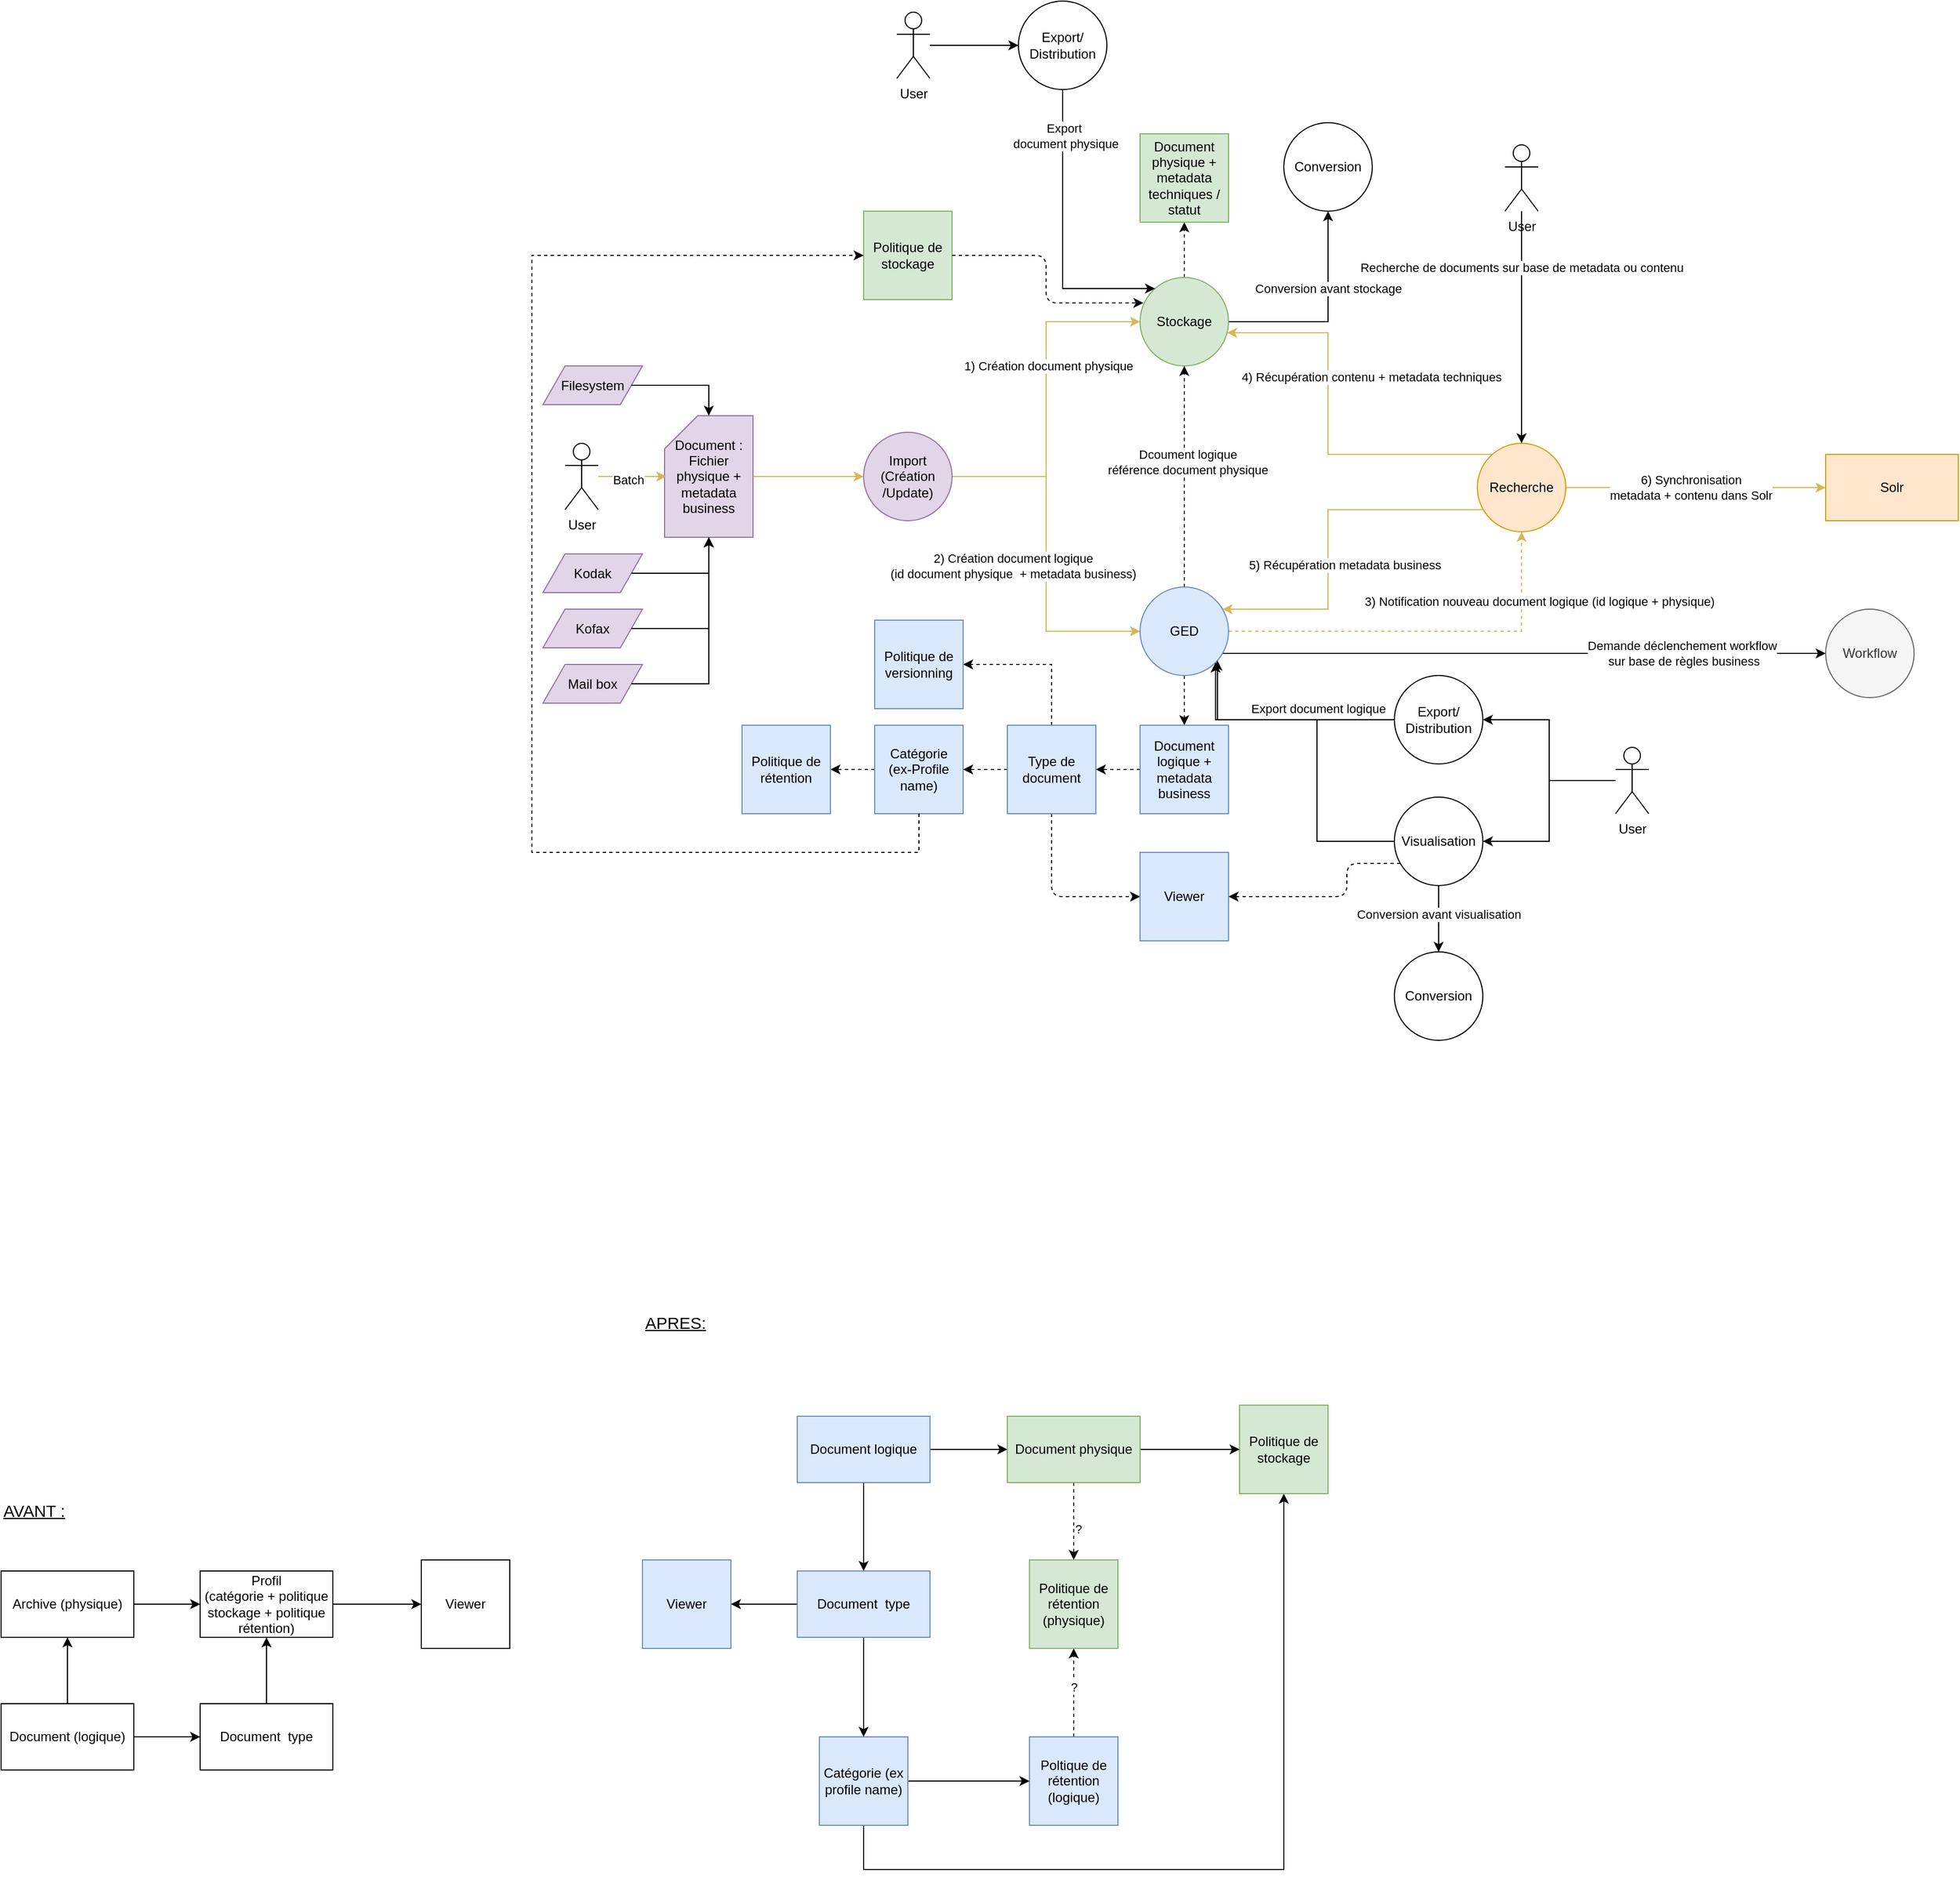 <mxfile version="24.4.0" type="github">
  <diagram name="Page-1" id="NzIRHr1t4w2bOF7lI3u0">
    <mxGraphModel dx="2420" dy="2007" grid="1" gridSize="10" guides="1" tooltips="1" connect="1" arrows="1" fold="1" page="1" pageScale="1" pageWidth="827" pageHeight="1169" math="0" shadow="0">
      <root>
        <mxCell id="0" />
        <mxCell id="1" parent="0" />
        <mxCell id="RFhdEVHIESapXe_oatIZ-6" style="edgeStyle=orthogonalEdgeStyle;rounded=0;orthogonalLoop=1;jettySize=auto;html=1;entryX=0;entryY=0.5;entryDx=0;entryDy=0;fillColor=#fff2cc;strokeColor=#d6b656;" edge="1" parent="1" source="RFhdEVHIESapXe_oatIZ-1" target="RFhdEVHIESapXe_oatIZ-2">
          <mxGeometry relative="1" as="geometry" />
        </mxCell>
        <mxCell id="RFhdEVHIESapXe_oatIZ-14" value="1) Création document physique" style="edgeLabel;html=1;align=center;verticalAlign=middle;resizable=0;points=[];" vertex="1" connectable="0" parent="RFhdEVHIESapXe_oatIZ-6">
          <mxGeometry x="0.12" y="-2" relative="1" as="geometry">
            <mxPoint y="-12" as="offset" />
          </mxGeometry>
        </mxCell>
        <mxCell id="RFhdEVHIESapXe_oatIZ-15" style="edgeStyle=orthogonalEdgeStyle;rounded=0;orthogonalLoop=1;jettySize=auto;html=1;entryX=0;entryY=0.5;entryDx=0;entryDy=0;fillColor=#fff2cc;strokeColor=#d6b656;" edge="1" parent="1" source="RFhdEVHIESapXe_oatIZ-1" target="RFhdEVHIESapXe_oatIZ-3">
          <mxGeometry relative="1" as="geometry" />
        </mxCell>
        <mxCell id="RFhdEVHIESapXe_oatIZ-19" value="2) Création document logique &lt;br&gt;(id document physique&amp;nbsp; + metadata business)" style="edgeLabel;html=1;align=center;verticalAlign=middle;resizable=0;points=[];" vertex="1" connectable="0" parent="RFhdEVHIESapXe_oatIZ-15">
          <mxGeometry x="0.023" y="-2" relative="1" as="geometry">
            <mxPoint x="-28" y="7" as="offset" />
          </mxGeometry>
        </mxCell>
        <mxCell id="RFhdEVHIESapXe_oatIZ-1" value="Import&lt;br&gt;(Création&lt;br&gt;/Update)" style="ellipse;whiteSpace=wrap;html=1;aspect=fixed;fillColor=#e1d5e7;strokeColor=#9673a6;" vertex="1" parent="1">
          <mxGeometry x="60" y="240" width="80" height="80" as="geometry" />
        </mxCell>
        <mxCell id="RFhdEVHIESapXe_oatIZ-11" style="edgeStyle=orthogonalEdgeStyle;rounded=0;orthogonalLoop=1;jettySize=auto;html=1;dashed=1;" edge="1" parent="1" source="RFhdEVHIESapXe_oatIZ-2" target="RFhdEVHIESapXe_oatIZ-10">
          <mxGeometry relative="1" as="geometry" />
        </mxCell>
        <mxCell id="RFhdEVHIESapXe_oatIZ-50" style="edgeStyle=orthogonalEdgeStyle;rounded=0;orthogonalLoop=1;jettySize=auto;html=1;" edge="1" parent="1" source="RFhdEVHIESapXe_oatIZ-2" target="RFhdEVHIESapXe_oatIZ-49">
          <mxGeometry relative="1" as="geometry" />
        </mxCell>
        <mxCell id="RFhdEVHIESapXe_oatIZ-51" value="Conversion avant stockage" style="edgeLabel;html=1;align=center;verticalAlign=middle;resizable=0;points=[];" vertex="1" connectable="0" parent="RFhdEVHIESapXe_oatIZ-50">
          <mxGeometry x="0.35" relative="1" as="geometry">
            <mxPoint y="8" as="offset" />
          </mxGeometry>
        </mxCell>
        <mxCell id="RFhdEVHIESapXe_oatIZ-2" value="Stockage" style="ellipse;whiteSpace=wrap;html=1;aspect=fixed;fillColor=#d5e8d4;strokeColor=#82b366;" vertex="1" parent="1">
          <mxGeometry x="310" y="100" width="80" height="80" as="geometry" />
        </mxCell>
        <mxCell id="RFhdEVHIESapXe_oatIZ-16" style="edgeStyle=orthogonalEdgeStyle;rounded=0;orthogonalLoop=1;jettySize=auto;html=1;dashed=1;" edge="1" parent="1" source="RFhdEVHIESapXe_oatIZ-3" target="RFhdEVHIESapXe_oatIZ-12">
          <mxGeometry relative="1" as="geometry" />
        </mxCell>
        <mxCell id="RFhdEVHIESapXe_oatIZ-17" style="edgeStyle=orthogonalEdgeStyle;rounded=0;orthogonalLoop=1;jettySize=auto;html=1;dashed=1;fillColor=#fff2cc;strokeColor=#d6b656;" edge="1" parent="1" source="RFhdEVHIESapXe_oatIZ-3" target="RFhdEVHIESapXe_oatIZ-4">
          <mxGeometry relative="1" as="geometry" />
        </mxCell>
        <mxCell id="RFhdEVHIESapXe_oatIZ-18" value="3) Notification nouveau document logique (id logique + physique)" style="edgeLabel;html=1;align=center;verticalAlign=middle;resizable=0;points=[];" vertex="1" connectable="0" parent="RFhdEVHIESapXe_oatIZ-17">
          <mxGeometry x="0.271" y="-1" relative="1" as="geometry">
            <mxPoint x="55" y="-28" as="offset" />
          </mxGeometry>
        </mxCell>
        <mxCell id="RFhdEVHIESapXe_oatIZ-52" style="edgeStyle=orthogonalEdgeStyle;rounded=0;orthogonalLoop=1;jettySize=auto;html=1;" edge="1" parent="1" source="RFhdEVHIESapXe_oatIZ-3" target="RFhdEVHIESapXe_oatIZ-5">
          <mxGeometry relative="1" as="geometry">
            <Array as="points">
              <mxPoint x="655" y="440" />
            </Array>
          </mxGeometry>
        </mxCell>
        <mxCell id="RFhdEVHIESapXe_oatIZ-53" value="&lt;div&gt;Demande déclenchement workflow&lt;/div&gt;&lt;div&gt;&amp;nbsp;sur base de règles business&lt;/div&gt;" style="edgeLabel;html=1;align=center;verticalAlign=middle;resizable=0;points=[];" vertex="1" connectable="0" parent="RFhdEVHIESapXe_oatIZ-52">
          <mxGeometry x="0.355" y="-3" relative="1" as="geometry">
            <mxPoint x="46" y="-3" as="offset" />
          </mxGeometry>
        </mxCell>
        <mxCell id="RFhdEVHIESapXe_oatIZ-55" style="edgeStyle=orthogonalEdgeStyle;rounded=0;orthogonalLoop=1;jettySize=auto;html=1;entryX=0.5;entryY=1;entryDx=0;entryDy=0;dashed=1;" edge="1" parent="1" source="RFhdEVHIESapXe_oatIZ-3" target="RFhdEVHIESapXe_oatIZ-2">
          <mxGeometry relative="1" as="geometry" />
        </mxCell>
        <mxCell id="RFhdEVHIESapXe_oatIZ-56" value="Dcoument logique &lt;br&gt;référence document physique" style="edgeLabel;html=1;align=center;verticalAlign=middle;resizable=0;points=[];" vertex="1" connectable="0" parent="RFhdEVHIESapXe_oatIZ-55">
          <mxGeometry x="0.13" y="-3" relative="1" as="geometry">
            <mxPoint as="offset" />
          </mxGeometry>
        </mxCell>
        <mxCell id="RFhdEVHIESapXe_oatIZ-3" value="GED" style="ellipse;whiteSpace=wrap;html=1;aspect=fixed;fillColor=#dae8fc;strokeColor=#6c8ebf;" vertex="1" parent="1">
          <mxGeometry x="310" y="380" width="80" height="80" as="geometry" />
        </mxCell>
        <mxCell id="RFhdEVHIESapXe_oatIZ-26" style="edgeStyle=orthogonalEdgeStyle;rounded=0;orthogonalLoop=1;jettySize=auto;html=1;fillColor=#fff2cc;strokeColor=#d6b656;" edge="1" parent="1" source="RFhdEVHIESapXe_oatIZ-4" target="RFhdEVHIESapXe_oatIZ-24">
          <mxGeometry relative="1" as="geometry" />
        </mxCell>
        <mxCell id="RFhdEVHIESapXe_oatIZ-27" value="6) Synchronisation &lt;br&gt;metadata + contenu dans Solr " style="edgeLabel;html=1;align=center;verticalAlign=middle;resizable=0;points=[];" vertex="1" connectable="0" parent="RFhdEVHIESapXe_oatIZ-26">
          <mxGeometry x="0.27" relative="1" as="geometry">
            <mxPoint x="-36" as="offset" />
          </mxGeometry>
        </mxCell>
        <mxCell id="RFhdEVHIESapXe_oatIZ-28" style="edgeStyle=orthogonalEdgeStyle;rounded=0;orthogonalLoop=1;jettySize=auto;html=1;fillColor=#fff2cc;strokeColor=#d6b656;" edge="1" parent="1" source="RFhdEVHIESapXe_oatIZ-4" target="RFhdEVHIESapXe_oatIZ-2">
          <mxGeometry relative="1" as="geometry">
            <Array as="points">
              <mxPoint x="480" y="260" />
              <mxPoint x="480" y="150" />
            </Array>
          </mxGeometry>
        </mxCell>
        <mxCell id="RFhdEVHIESapXe_oatIZ-29" value="4) Récupération contenu + metadata techniques" style="edgeLabel;html=1;align=center;verticalAlign=middle;resizable=0;points=[];" vertex="1" connectable="0" parent="RFhdEVHIESapXe_oatIZ-28">
          <mxGeometry x="-0.157" y="-3" relative="1" as="geometry">
            <mxPoint x="38" y="-67" as="offset" />
          </mxGeometry>
        </mxCell>
        <mxCell id="RFhdEVHIESapXe_oatIZ-30" style="edgeStyle=orthogonalEdgeStyle;rounded=0;orthogonalLoop=1;jettySize=auto;html=1;fillColor=#fff2cc;strokeColor=#d6b656;" edge="1" parent="1" source="RFhdEVHIESapXe_oatIZ-4" target="RFhdEVHIESapXe_oatIZ-3">
          <mxGeometry relative="1" as="geometry">
            <Array as="points">
              <mxPoint x="480" y="310" />
              <mxPoint x="480" y="400" />
            </Array>
          </mxGeometry>
        </mxCell>
        <mxCell id="RFhdEVHIESapXe_oatIZ-31" value="5) Récupération metadata business" style="edgeLabel;html=1;align=center;verticalAlign=middle;resizable=0;points=[];" vertex="1" connectable="0" parent="RFhdEVHIESapXe_oatIZ-30">
          <mxGeometry x="-0.23" y="-1" relative="1" as="geometry">
            <mxPoint y="51" as="offset" />
          </mxGeometry>
        </mxCell>
        <mxCell id="RFhdEVHIESapXe_oatIZ-4" value="&lt;div&gt;Recherche&lt;/div&gt;" style="ellipse;whiteSpace=wrap;html=1;aspect=fixed;fillColor=#ffe6cc;strokeColor=#d79b00;" vertex="1" parent="1">
          <mxGeometry x="615" y="250" width="80" height="80" as="geometry" />
        </mxCell>
        <mxCell id="RFhdEVHIESapXe_oatIZ-5" value="Workflow" style="ellipse;whiteSpace=wrap;html=1;aspect=fixed;fillColor=#f5f5f5;strokeColor=#666666;fontColor=#333333;" vertex="1" parent="1">
          <mxGeometry x="930" y="400" width="80" height="80" as="geometry" />
        </mxCell>
        <mxCell id="RFhdEVHIESapXe_oatIZ-9" style="edgeStyle=orthogonalEdgeStyle;rounded=0;orthogonalLoop=1;jettySize=auto;html=1;entryX=0;entryY=0.5;entryDx=0;entryDy=0;fillColor=#fff2cc;strokeColor=#d6b656;" edge="1" parent="1" source="RFhdEVHIESapXe_oatIZ-8" target="RFhdEVHIESapXe_oatIZ-1">
          <mxGeometry relative="1" as="geometry" />
        </mxCell>
        <mxCell id="RFhdEVHIESapXe_oatIZ-8" value="Document : &lt;br&gt;Fichier physique + metadata business" style="shape=card;whiteSpace=wrap;html=1;fillColor=#e1d5e7;strokeColor=#9673a6;" vertex="1" parent="1">
          <mxGeometry x="-120" y="225" width="80" height="110" as="geometry" />
        </mxCell>
        <mxCell id="RFhdEVHIESapXe_oatIZ-10" value="Document physique + metadata techniques / statut" style="whiteSpace=wrap;html=1;aspect=fixed;fillColor=#d5e8d4;strokeColor=#82b366;" vertex="1" parent="1">
          <mxGeometry x="310" y="-30" width="80" height="80" as="geometry" />
        </mxCell>
        <mxCell id="RFhdEVHIESapXe_oatIZ-68" style="edgeStyle=orthogonalEdgeStyle;rounded=0;orthogonalLoop=1;jettySize=auto;html=1;entryX=1;entryY=0.5;entryDx=0;entryDy=0;dashed=1;" edge="1" parent="1" source="RFhdEVHIESapXe_oatIZ-12" target="RFhdEVHIESapXe_oatIZ-67">
          <mxGeometry relative="1" as="geometry" />
        </mxCell>
        <mxCell id="RFhdEVHIESapXe_oatIZ-12" value="Document logique + metadata business" style="whiteSpace=wrap;html=1;aspect=fixed;fillColor=#dae8fc;strokeColor=#6c8ebf;" vertex="1" parent="1">
          <mxGeometry x="310" y="505" width="80" height="80" as="geometry" />
        </mxCell>
        <mxCell id="RFhdEVHIESapXe_oatIZ-24" value="Solr" style="rounded=0;whiteSpace=wrap;html=1;fillColor=#ffe6cc;strokeColor=#d79b00;" vertex="1" parent="1">
          <mxGeometry x="930" y="260" width="120" height="60" as="geometry" />
        </mxCell>
        <mxCell id="RFhdEVHIESapXe_oatIZ-33" value="Politique de stockage" style="whiteSpace=wrap;html=1;aspect=fixed;fillColor=#d5e8d4;strokeColor=#82b366;" vertex="1" parent="1">
          <mxGeometry x="60" y="40" width="80" height="80" as="geometry" />
        </mxCell>
        <mxCell id="RFhdEVHIESapXe_oatIZ-34" style="edgeStyle=orthogonalEdgeStyle;rounded=1;orthogonalLoop=1;jettySize=auto;html=1;entryX=0.038;entryY=0.288;entryDx=0;entryDy=0;entryPerimeter=0;strokeColor=default;curved=0;dashed=1;" edge="1" parent="1" source="RFhdEVHIESapXe_oatIZ-33" target="RFhdEVHIESapXe_oatIZ-2">
          <mxGeometry relative="1" as="geometry" />
        </mxCell>
        <mxCell id="RFhdEVHIESapXe_oatIZ-82" style="edgeStyle=orthogonalEdgeStyle;rounded=0;orthogonalLoop=1;jettySize=auto;html=1;entryX=1;entryY=0.5;entryDx=0;entryDy=0;dashed=1;" edge="1" parent="1" source="RFhdEVHIESapXe_oatIZ-35" target="RFhdEVHIESapXe_oatIZ-79">
          <mxGeometry relative="1" as="geometry" />
        </mxCell>
        <mxCell id="RFhdEVHIESapXe_oatIZ-35" value="Catégorie &lt;br&gt;(ex-Profile name)" style="whiteSpace=wrap;html=1;aspect=fixed;fillColor=#dae8fc;strokeColor=#6c8ebf;" vertex="1" parent="1">
          <mxGeometry x="70" y="505" width="80" height="80" as="geometry" />
        </mxCell>
        <mxCell id="RFhdEVHIESapXe_oatIZ-37" value="User" style="shape=umlActor;verticalLabelPosition=bottom;verticalAlign=top;html=1;outlineConnect=0;" vertex="1" parent="1">
          <mxGeometry x="-210" y="250" width="30" height="60" as="geometry" />
        </mxCell>
        <mxCell id="RFhdEVHIESapXe_oatIZ-38" style="edgeStyle=orthogonalEdgeStyle;rounded=0;orthogonalLoop=1;jettySize=auto;html=1;entryX=0.02;entryY=0.5;entryDx=0;entryDy=0;entryPerimeter=0;fillColor=#fff2cc;strokeColor=#d6b656;" edge="1" parent="1" source="RFhdEVHIESapXe_oatIZ-37" target="RFhdEVHIESapXe_oatIZ-8">
          <mxGeometry relative="1" as="geometry" />
        </mxCell>
        <mxCell id="RFhdEVHIESapXe_oatIZ-91" value="Batch" style="edgeLabel;html=1;align=center;verticalAlign=middle;resizable=0;points=[];" vertex="1" connectable="0" parent="RFhdEVHIESapXe_oatIZ-38">
          <mxGeometry x="-0.123" y="-3" relative="1" as="geometry">
            <mxPoint as="offset" />
          </mxGeometry>
        </mxCell>
        <mxCell id="RFhdEVHIESapXe_oatIZ-57" style="edgeStyle=orthogonalEdgeStyle;rounded=0;orthogonalLoop=1;jettySize=auto;html=1;entryX=1;entryY=1;entryDx=0;entryDy=0;" edge="1" parent="1" source="RFhdEVHIESapXe_oatIZ-39" target="RFhdEVHIESapXe_oatIZ-3">
          <mxGeometry relative="1" as="geometry">
            <Array as="points">
              <mxPoint x="378" y="500" />
            </Array>
          </mxGeometry>
        </mxCell>
        <mxCell id="RFhdEVHIESapXe_oatIZ-71" value="Export document logique" style="edgeLabel;html=1;align=center;verticalAlign=middle;resizable=0;points=[];" vertex="1" connectable="0" parent="RFhdEVHIESapXe_oatIZ-57">
          <mxGeometry x="-0.753" y="-3" relative="1" as="geometry">
            <mxPoint x="-43" y="-7" as="offset" />
          </mxGeometry>
        </mxCell>
        <mxCell id="RFhdEVHIESapXe_oatIZ-39" value="Export/&lt;br&gt;Distribution" style="ellipse;whiteSpace=wrap;html=1;aspect=fixed;" vertex="1" parent="1">
          <mxGeometry x="540" y="460" width="80" height="80" as="geometry" />
        </mxCell>
        <mxCell id="RFhdEVHIESapXe_oatIZ-45" value="User" style="shape=umlActor;verticalLabelPosition=bottom;verticalAlign=top;html=1;outlineConnect=0;" vertex="1" parent="1">
          <mxGeometry x="640" y="-20" width="30" height="60" as="geometry" />
        </mxCell>
        <mxCell id="RFhdEVHIESapXe_oatIZ-46" style="edgeStyle=orthogonalEdgeStyle;rounded=0;orthogonalLoop=1;jettySize=auto;html=1;entryX=0.5;entryY=0;entryDx=0;entryDy=0;" edge="1" parent="1" source="RFhdEVHIESapXe_oatIZ-45" target="RFhdEVHIESapXe_oatIZ-4">
          <mxGeometry relative="1" as="geometry" />
        </mxCell>
        <mxCell id="RFhdEVHIESapXe_oatIZ-47" value="Recherche de documents sur base de metadata ou contenu" style="edgeLabel;html=1;align=center;verticalAlign=middle;resizable=0;points=[];" vertex="1" connectable="0" parent="RFhdEVHIESapXe_oatIZ-46">
          <mxGeometry x="-0.512" relative="1" as="geometry">
            <mxPoint as="offset" />
          </mxGeometry>
        </mxCell>
        <mxCell id="RFhdEVHIESapXe_oatIZ-49" value="Conversion" style="ellipse;whiteSpace=wrap;html=1;aspect=fixed;" vertex="1" parent="1">
          <mxGeometry x="440" y="-40" width="80" height="80" as="geometry" />
        </mxCell>
        <mxCell id="RFhdEVHIESapXe_oatIZ-60" style="edgeStyle=orthogonalEdgeStyle;rounded=0;orthogonalLoop=1;jettySize=auto;html=1;" edge="1" parent="1" source="RFhdEVHIESapXe_oatIZ-58" target="RFhdEVHIESapXe_oatIZ-3">
          <mxGeometry relative="1" as="geometry">
            <Array as="points">
              <mxPoint x="470" y="610" />
              <mxPoint x="470" y="500" />
              <mxPoint x="380" y="500" />
            </Array>
          </mxGeometry>
        </mxCell>
        <mxCell id="RFhdEVHIESapXe_oatIZ-62" style="edgeStyle=orthogonalEdgeStyle;rounded=0;orthogonalLoop=1;jettySize=auto;html=1;" edge="1" parent="1" source="RFhdEVHIESapXe_oatIZ-58" target="RFhdEVHIESapXe_oatIZ-61">
          <mxGeometry relative="1" as="geometry" />
        </mxCell>
        <mxCell id="RFhdEVHIESapXe_oatIZ-63" value="Conversion avant visualisation" style="edgeLabel;html=1;align=center;verticalAlign=middle;resizable=0;points=[];" vertex="1" connectable="0" parent="RFhdEVHIESapXe_oatIZ-62">
          <mxGeometry x="-0.133" relative="1" as="geometry">
            <mxPoint as="offset" />
          </mxGeometry>
        </mxCell>
        <mxCell id="RFhdEVHIESapXe_oatIZ-87" style="edgeStyle=orthogonalEdgeStyle;rounded=1;orthogonalLoop=1;jettySize=auto;html=1;curved=0;dashed=1;" edge="1" parent="1" source="RFhdEVHIESapXe_oatIZ-58" target="RFhdEVHIESapXe_oatIZ-85">
          <mxGeometry relative="1" as="geometry">
            <Array as="points">
              <mxPoint x="497" y="630" />
              <mxPoint x="497" y="660" />
            </Array>
          </mxGeometry>
        </mxCell>
        <mxCell id="RFhdEVHIESapXe_oatIZ-58" value="Visualisation" style="ellipse;whiteSpace=wrap;html=1;aspect=fixed;" vertex="1" parent="1">
          <mxGeometry x="540" y="570" width="80" height="80" as="geometry" />
        </mxCell>
        <mxCell id="RFhdEVHIESapXe_oatIZ-61" value="Conversion" style="ellipse;whiteSpace=wrap;html=1;aspect=fixed;" vertex="1" parent="1">
          <mxGeometry x="540" y="710" width="80" height="80" as="geometry" />
        </mxCell>
        <mxCell id="RFhdEVHIESapXe_oatIZ-65" style="edgeStyle=orthogonalEdgeStyle;rounded=0;orthogonalLoop=1;jettySize=auto;html=1;" edge="1" parent="1" source="RFhdEVHIESapXe_oatIZ-64" target="RFhdEVHIESapXe_oatIZ-39">
          <mxGeometry relative="1" as="geometry">
            <Array as="points">
              <mxPoint x="680" y="555" />
              <mxPoint x="680" y="500" />
            </Array>
          </mxGeometry>
        </mxCell>
        <mxCell id="RFhdEVHIESapXe_oatIZ-66" style="edgeStyle=orthogonalEdgeStyle;rounded=0;orthogonalLoop=1;jettySize=auto;html=1;" edge="1" parent="1" source="RFhdEVHIESapXe_oatIZ-64" target="RFhdEVHIESapXe_oatIZ-58">
          <mxGeometry relative="1" as="geometry" />
        </mxCell>
        <mxCell id="RFhdEVHIESapXe_oatIZ-64" value="User" style="shape=umlActor;verticalLabelPosition=bottom;verticalAlign=top;html=1;outlineConnect=0;" vertex="1" parent="1">
          <mxGeometry x="740" y="525" width="30" height="60" as="geometry" />
        </mxCell>
        <mxCell id="RFhdEVHIESapXe_oatIZ-69" style="edgeStyle=orthogonalEdgeStyle;rounded=0;orthogonalLoop=1;jettySize=auto;html=1;dashed=1;" edge="1" parent="1" source="RFhdEVHIESapXe_oatIZ-67" target="RFhdEVHIESapXe_oatIZ-35">
          <mxGeometry relative="1" as="geometry" />
        </mxCell>
        <mxCell id="RFhdEVHIESapXe_oatIZ-70" style="edgeStyle=orthogonalEdgeStyle;rounded=0;orthogonalLoop=1;jettySize=auto;html=1;dashed=1;exitX=0.5;exitY=1;exitDx=0;exitDy=0;" edge="1" parent="1" source="RFhdEVHIESapXe_oatIZ-35" target="RFhdEVHIESapXe_oatIZ-33">
          <mxGeometry relative="1" as="geometry">
            <Array as="points">
              <mxPoint x="110" y="620" />
              <mxPoint x="-240" y="620" />
              <mxPoint x="-240" y="80" />
            </Array>
          </mxGeometry>
        </mxCell>
        <mxCell id="RFhdEVHIESapXe_oatIZ-88" style="edgeStyle=orthogonalEdgeStyle;rounded=1;orthogonalLoop=1;jettySize=auto;html=1;entryX=0;entryY=0.5;entryDx=0;entryDy=0;exitX=0.5;exitY=1;exitDx=0;exitDy=0;curved=0;dashed=1;" edge="1" parent="1" source="RFhdEVHIESapXe_oatIZ-67" target="RFhdEVHIESapXe_oatIZ-85">
          <mxGeometry relative="1" as="geometry" />
        </mxCell>
        <mxCell id="RFhdEVHIESapXe_oatIZ-90" style="edgeStyle=orthogonalEdgeStyle;rounded=0;orthogonalLoop=1;jettySize=auto;html=1;entryX=1;entryY=0.5;entryDx=0;entryDy=0;dashed=1;" edge="1" parent="1" source="RFhdEVHIESapXe_oatIZ-67" target="RFhdEVHIESapXe_oatIZ-89">
          <mxGeometry relative="1" as="geometry">
            <Array as="points">
              <mxPoint x="230" y="450" />
            </Array>
          </mxGeometry>
        </mxCell>
        <mxCell id="RFhdEVHIESapXe_oatIZ-67" value="Type de document" style="whiteSpace=wrap;html=1;aspect=fixed;fillColor=#dae8fc;strokeColor=#6c8ebf;" vertex="1" parent="1">
          <mxGeometry x="190" y="505" width="80" height="80" as="geometry" />
        </mxCell>
        <mxCell id="RFhdEVHIESapXe_oatIZ-73" style="edgeStyle=orthogonalEdgeStyle;rounded=0;orthogonalLoop=1;jettySize=auto;html=1;" edge="1" parent="1" source="RFhdEVHIESapXe_oatIZ-72" target="RFhdEVHIESapXe_oatIZ-2">
          <mxGeometry relative="1" as="geometry">
            <Array as="points">
              <mxPoint x="240" y="110" />
            </Array>
          </mxGeometry>
        </mxCell>
        <mxCell id="RFhdEVHIESapXe_oatIZ-74" value="&lt;div&gt;Export&lt;/div&gt;&lt;div&gt;&amp;nbsp;document physique&lt;/div&gt;" style="edgeLabel;html=1;align=center;verticalAlign=middle;resizable=0;points=[];" vertex="1" connectable="0" parent="RFhdEVHIESapXe_oatIZ-73">
          <mxGeometry x="-0.683" y="1" relative="1" as="geometry">
            <mxPoint as="offset" />
          </mxGeometry>
        </mxCell>
        <mxCell id="RFhdEVHIESapXe_oatIZ-72" value="Export/&lt;br&gt;Distribution" style="ellipse;whiteSpace=wrap;html=1;aspect=fixed;" vertex="1" parent="1">
          <mxGeometry x="200" y="-150" width="80" height="80" as="geometry" />
        </mxCell>
        <mxCell id="RFhdEVHIESapXe_oatIZ-78" style="edgeStyle=orthogonalEdgeStyle;rounded=0;orthogonalLoop=1;jettySize=auto;html=1;entryX=0;entryY=0.5;entryDx=0;entryDy=0;" edge="1" parent="1" source="RFhdEVHIESapXe_oatIZ-77" target="RFhdEVHIESapXe_oatIZ-72">
          <mxGeometry relative="1" as="geometry" />
        </mxCell>
        <mxCell id="RFhdEVHIESapXe_oatIZ-77" value="User" style="shape=umlActor;verticalLabelPosition=bottom;verticalAlign=top;html=1;outlineConnect=0;" vertex="1" parent="1">
          <mxGeometry x="90" y="-140" width="30" height="60" as="geometry" />
        </mxCell>
        <mxCell id="RFhdEVHIESapXe_oatIZ-79" value="Politique de rétention" style="whiteSpace=wrap;html=1;aspect=fixed;fillColor=#dae8fc;strokeColor=#6c8ebf;" vertex="1" parent="1">
          <mxGeometry x="-50" y="505" width="80" height="80" as="geometry" />
        </mxCell>
        <mxCell id="RFhdEVHIESapXe_oatIZ-85" value="Viewer" style="whiteSpace=wrap;html=1;aspect=fixed;fillColor=#dae8fc;strokeColor=#6c8ebf;" vertex="1" parent="1">
          <mxGeometry x="310" y="620" width="80" height="80" as="geometry" />
        </mxCell>
        <mxCell id="RFhdEVHIESapXe_oatIZ-89" value="Politique de versionning" style="whiteSpace=wrap;html=1;aspect=fixed;fillColor=#dae8fc;strokeColor=#6c8ebf;" vertex="1" parent="1">
          <mxGeometry x="70" y="410" width="80" height="80" as="geometry" />
        </mxCell>
        <mxCell id="RFhdEVHIESapXe_oatIZ-92" value="&lt;div&gt;Filesystem&lt;/div&gt;" style="shape=parallelogram;perimeter=parallelogramPerimeter;whiteSpace=wrap;html=1;fixedSize=1;fillColor=#e1d5e7;strokeColor=#9673a6;" vertex="1" parent="1">
          <mxGeometry x="-230" y="180" width="90" height="35" as="geometry" />
        </mxCell>
        <mxCell id="RFhdEVHIESapXe_oatIZ-93" value="Kodak" style="shape=parallelogram;perimeter=parallelogramPerimeter;whiteSpace=wrap;html=1;fixedSize=1;fillColor=#e1d5e7;strokeColor=#9673a6;" vertex="1" parent="1">
          <mxGeometry x="-230" y="350" width="90" height="35" as="geometry" />
        </mxCell>
        <mxCell id="RFhdEVHIESapXe_oatIZ-94" value="Kofax" style="shape=parallelogram;perimeter=parallelogramPerimeter;whiteSpace=wrap;html=1;fixedSize=1;fillColor=#e1d5e7;strokeColor=#9673a6;" vertex="1" parent="1">
          <mxGeometry x="-230" y="400" width="90" height="35" as="geometry" />
        </mxCell>
        <mxCell id="RFhdEVHIESapXe_oatIZ-95" style="edgeStyle=orthogonalEdgeStyle;rounded=0;orthogonalLoop=1;jettySize=auto;html=1;entryX=0.5;entryY=1;entryDx=0;entryDy=0;entryPerimeter=0;" edge="1" parent="1" source="RFhdEVHIESapXe_oatIZ-93" target="RFhdEVHIESapXe_oatIZ-8">
          <mxGeometry relative="1" as="geometry" />
        </mxCell>
        <mxCell id="RFhdEVHIESapXe_oatIZ-97" style="edgeStyle=orthogonalEdgeStyle;rounded=0;orthogonalLoop=1;jettySize=auto;html=1;entryX=0.5;entryY=1;entryDx=0;entryDy=0;entryPerimeter=0;" edge="1" parent="1" source="RFhdEVHIESapXe_oatIZ-94" target="RFhdEVHIESapXe_oatIZ-8">
          <mxGeometry relative="1" as="geometry" />
        </mxCell>
        <mxCell id="RFhdEVHIESapXe_oatIZ-98" style="edgeStyle=orthogonalEdgeStyle;rounded=0;orthogonalLoop=1;jettySize=auto;html=1;entryX=0.5;entryY=0;entryDx=0;entryDy=0;entryPerimeter=0;" edge="1" parent="1" source="RFhdEVHIESapXe_oatIZ-92" target="RFhdEVHIESapXe_oatIZ-8">
          <mxGeometry relative="1" as="geometry" />
        </mxCell>
        <mxCell id="RFhdEVHIESapXe_oatIZ-101" value="Mail box" style="shape=parallelogram;perimeter=parallelogramPerimeter;whiteSpace=wrap;html=1;fixedSize=1;fillColor=#e1d5e7;strokeColor=#9673a6;" vertex="1" parent="1">
          <mxGeometry x="-230" y="450" width="90" height="35" as="geometry" />
        </mxCell>
        <mxCell id="RFhdEVHIESapXe_oatIZ-102" style="edgeStyle=orthogonalEdgeStyle;rounded=0;orthogonalLoop=1;jettySize=auto;html=1;entryX=0.5;entryY=1;entryDx=0;entryDy=0;entryPerimeter=0;" edge="1" parent="1" source="RFhdEVHIESapXe_oatIZ-101" target="RFhdEVHIESapXe_oatIZ-8">
          <mxGeometry relative="1" as="geometry" />
        </mxCell>
        <mxCell id="RFhdEVHIESapXe_oatIZ-132" style="edgeStyle=orthogonalEdgeStyle;rounded=0;orthogonalLoop=1;jettySize=auto;html=1;" edge="1" parent="1" source="RFhdEVHIESapXe_oatIZ-103" target="RFhdEVHIESapXe_oatIZ-131">
          <mxGeometry relative="1" as="geometry" />
        </mxCell>
        <mxCell id="RFhdEVHIESapXe_oatIZ-103" value="Profil &lt;br&gt;(catégorie + politique stockage + politique rétention)" style="rounded=0;whiteSpace=wrap;html=1;" vertex="1" parent="1">
          <mxGeometry x="-540" y="1270" width="120" height="60" as="geometry" />
        </mxCell>
        <mxCell id="RFhdEVHIESapXe_oatIZ-108" style="edgeStyle=orthogonalEdgeStyle;rounded=0;orthogonalLoop=1;jettySize=auto;html=1;entryX=0.5;entryY=1;entryDx=0;entryDy=0;" edge="1" parent="1" source="RFhdEVHIESapXe_oatIZ-104" target="RFhdEVHIESapXe_oatIZ-103">
          <mxGeometry relative="1" as="geometry" />
        </mxCell>
        <mxCell id="RFhdEVHIESapXe_oatIZ-104" value="Document&amp;nbsp; type" style="rounded=0;whiteSpace=wrap;html=1;" vertex="1" parent="1">
          <mxGeometry x="-540" y="1390" width="120" height="60" as="geometry" />
        </mxCell>
        <mxCell id="RFhdEVHIESapXe_oatIZ-123" style="edgeStyle=orthogonalEdgeStyle;rounded=0;orthogonalLoop=1;jettySize=auto;html=1;" edge="1" parent="1" source="RFhdEVHIESapXe_oatIZ-105" target="RFhdEVHIESapXe_oatIZ-107">
          <mxGeometry relative="1" as="geometry" />
        </mxCell>
        <mxCell id="RFhdEVHIESapXe_oatIZ-124" style="edgeStyle=orthogonalEdgeStyle;rounded=0;orthogonalLoop=1;jettySize=auto;html=1;" edge="1" parent="1" source="RFhdEVHIESapXe_oatIZ-105" target="RFhdEVHIESapXe_oatIZ-106">
          <mxGeometry relative="1" as="geometry">
            <Array as="points">
              <mxPoint x="60" y="1540" />
              <mxPoint x="440" y="1540" />
            </Array>
          </mxGeometry>
        </mxCell>
        <mxCell id="RFhdEVHIESapXe_oatIZ-105" value="Catégorie (ex profile name)" style="whiteSpace=wrap;html=1;aspect=fixed;fillColor=#dae8fc;strokeColor=#6c8ebf;" vertex="1" parent="1">
          <mxGeometry x="20" y="1420" width="80" height="80" as="geometry" />
        </mxCell>
        <mxCell id="RFhdEVHIESapXe_oatIZ-106" value="Politique de stockage" style="whiteSpace=wrap;html=1;aspect=fixed;fillColor=#d5e8d4;strokeColor=#82b366;" vertex="1" parent="1">
          <mxGeometry x="400" y="1120" width="80" height="80" as="geometry" />
        </mxCell>
        <mxCell id="RFhdEVHIESapXe_oatIZ-127" style="edgeStyle=orthogonalEdgeStyle;rounded=0;orthogonalLoop=1;jettySize=auto;html=1;dashed=1;" edge="1" parent="1" source="RFhdEVHIESapXe_oatIZ-107" target="RFhdEVHIESapXe_oatIZ-126">
          <mxGeometry relative="1" as="geometry" />
        </mxCell>
        <mxCell id="RFhdEVHIESapXe_oatIZ-128" value="?" style="edgeLabel;html=1;align=center;verticalAlign=middle;resizable=0;points=[];" vertex="1" connectable="0" parent="RFhdEVHIESapXe_oatIZ-127">
          <mxGeometry x="0.119" relative="1" as="geometry">
            <mxPoint as="offset" />
          </mxGeometry>
        </mxCell>
        <mxCell id="RFhdEVHIESapXe_oatIZ-107" value="Poltique de rétention (logique)" style="whiteSpace=wrap;html=1;aspect=fixed;fillColor=#dae8fc;strokeColor=#6c8ebf;" vertex="1" parent="1">
          <mxGeometry x="210" y="1420" width="80" height="80" as="geometry" />
        </mxCell>
        <mxCell id="RFhdEVHIESapXe_oatIZ-121" style="edgeStyle=orthogonalEdgeStyle;rounded=0;orthogonalLoop=1;jettySize=auto;html=1;" edge="1" parent="1" source="RFhdEVHIESapXe_oatIZ-109" target="RFhdEVHIESapXe_oatIZ-105">
          <mxGeometry relative="1" as="geometry" />
        </mxCell>
        <mxCell id="RFhdEVHIESapXe_oatIZ-130" style="edgeStyle=orthogonalEdgeStyle;rounded=0;orthogonalLoop=1;jettySize=auto;html=1;" edge="1" parent="1" source="RFhdEVHIESapXe_oatIZ-109" target="RFhdEVHIESapXe_oatIZ-129">
          <mxGeometry relative="1" as="geometry" />
        </mxCell>
        <mxCell id="RFhdEVHIESapXe_oatIZ-109" value="Document&amp;nbsp; type" style="rounded=0;whiteSpace=wrap;html=1;fillColor=#dae8fc;strokeColor=#6c8ebf;" vertex="1" parent="1">
          <mxGeometry y="1270" width="120" height="60" as="geometry" />
        </mxCell>
        <mxCell id="RFhdEVHIESapXe_oatIZ-113" style="edgeStyle=orthogonalEdgeStyle;rounded=0;orthogonalLoop=1;jettySize=auto;html=1;entryX=0;entryY=0.5;entryDx=0;entryDy=0;" edge="1" parent="1" source="RFhdEVHIESapXe_oatIZ-112" target="RFhdEVHIESapXe_oatIZ-103">
          <mxGeometry relative="1" as="geometry" />
        </mxCell>
        <mxCell id="RFhdEVHIESapXe_oatIZ-112" value="Archive (physique)" style="rounded=0;whiteSpace=wrap;html=1;" vertex="1" parent="1">
          <mxGeometry x="-720" y="1270" width="120" height="60" as="geometry" />
        </mxCell>
        <mxCell id="RFhdEVHIESapXe_oatIZ-115" style="edgeStyle=orthogonalEdgeStyle;rounded=0;orthogonalLoop=1;jettySize=auto;html=1;" edge="1" parent="1" source="RFhdEVHIESapXe_oatIZ-114" target="RFhdEVHIESapXe_oatIZ-104">
          <mxGeometry relative="1" as="geometry" />
        </mxCell>
        <mxCell id="RFhdEVHIESapXe_oatIZ-116" style="edgeStyle=orthogonalEdgeStyle;rounded=0;orthogonalLoop=1;jettySize=auto;html=1;entryX=0.5;entryY=1;entryDx=0;entryDy=0;" edge="1" parent="1" source="RFhdEVHIESapXe_oatIZ-114" target="RFhdEVHIESapXe_oatIZ-112">
          <mxGeometry relative="1" as="geometry" />
        </mxCell>
        <mxCell id="RFhdEVHIESapXe_oatIZ-114" value="Document (logique)" style="rounded=0;whiteSpace=wrap;html=1;" vertex="1" parent="1">
          <mxGeometry x="-720" y="1390" width="120" height="60" as="geometry" />
        </mxCell>
        <mxCell id="RFhdEVHIESapXe_oatIZ-119" style="edgeStyle=orthogonalEdgeStyle;rounded=0;orthogonalLoop=1;jettySize=auto;html=1;entryX=0;entryY=0.5;entryDx=0;entryDy=0;" edge="1" parent="1" source="RFhdEVHIESapXe_oatIZ-117" target="RFhdEVHIESapXe_oatIZ-118">
          <mxGeometry relative="1" as="geometry" />
        </mxCell>
        <mxCell id="RFhdEVHIESapXe_oatIZ-120" style="edgeStyle=orthogonalEdgeStyle;rounded=0;orthogonalLoop=1;jettySize=auto;html=1;" edge="1" parent="1" source="RFhdEVHIESapXe_oatIZ-117" target="RFhdEVHIESapXe_oatIZ-109">
          <mxGeometry relative="1" as="geometry" />
        </mxCell>
        <mxCell id="RFhdEVHIESapXe_oatIZ-117" value="Document logique" style="rounded=0;whiteSpace=wrap;html=1;fillColor=#dae8fc;strokeColor=#6c8ebf;" vertex="1" parent="1">
          <mxGeometry y="1130" width="120" height="60" as="geometry" />
        </mxCell>
        <mxCell id="RFhdEVHIESapXe_oatIZ-122" style="edgeStyle=orthogonalEdgeStyle;rounded=0;orthogonalLoop=1;jettySize=auto;html=1;" edge="1" parent="1" source="RFhdEVHIESapXe_oatIZ-118" target="RFhdEVHIESapXe_oatIZ-106">
          <mxGeometry relative="1" as="geometry" />
        </mxCell>
        <mxCell id="RFhdEVHIESapXe_oatIZ-133" style="edgeStyle=orthogonalEdgeStyle;rounded=0;orthogonalLoop=1;jettySize=auto;html=1;dashed=1;" edge="1" parent="1" source="RFhdEVHIESapXe_oatIZ-118" target="RFhdEVHIESapXe_oatIZ-126">
          <mxGeometry relative="1" as="geometry" />
        </mxCell>
        <mxCell id="RFhdEVHIESapXe_oatIZ-134" value="?" style="edgeLabel;html=1;align=center;verticalAlign=middle;resizable=0;points=[];" vertex="1" connectable="0" parent="RFhdEVHIESapXe_oatIZ-133">
          <mxGeometry x="0.197" y="4" relative="1" as="geometry">
            <mxPoint as="offset" />
          </mxGeometry>
        </mxCell>
        <mxCell id="RFhdEVHIESapXe_oatIZ-118" value="Document physique" style="rounded=0;whiteSpace=wrap;html=1;fillColor=#d5e8d4;strokeColor=#82b366;" vertex="1" parent="1">
          <mxGeometry x="190" y="1130" width="120" height="60" as="geometry" />
        </mxCell>
        <mxCell id="RFhdEVHIESapXe_oatIZ-126" value="Politique de rétention (physique)" style="whiteSpace=wrap;html=1;aspect=fixed;fillColor=#d5e8d4;strokeColor=#82b366;" vertex="1" parent="1">
          <mxGeometry x="210" y="1260" width="80" height="80" as="geometry" />
        </mxCell>
        <mxCell id="RFhdEVHIESapXe_oatIZ-129" value="Viewer" style="whiteSpace=wrap;html=1;aspect=fixed;fillColor=#dae8fc;strokeColor=#6c8ebf;" vertex="1" parent="1">
          <mxGeometry x="-140" y="1260" width="80" height="80" as="geometry" />
        </mxCell>
        <mxCell id="RFhdEVHIESapXe_oatIZ-131" value="Viewer" style="whiteSpace=wrap;html=1;aspect=fixed;" vertex="1" parent="1">
          <mxGeometry x="-340" y="1260" width="80" height="80" as="geometry" />
        </mxCell>
        <mxCell id="RFhdEVHIESapXe_oatIZ-136" value="AVANT :" style="text;html=1;align=center;verticalAlign=middle;whiteSpace=wrap;rounded=0;strokeColor=none;fontSize=15;fontStyle=4" vertex="1" parent="1">
          <mxGeometry x="-720" y="1200" width="60" height="30" as="geometry" />
        </mxCell>
        <mxCell id="RFhdEVHIESapXe_oatIZ-138" value="APRES:" style="text;html=1;align=center;verticalAlign=middle;whiteSpace=wrap;rounded=0;strokeColor=none;fontSize=15;fontStyle=4" vertex="1" parent="1">
          <mxGeometry x="-140" y="1030" width="60" height="30" as="geometry" />
        </mxCell>
      </root>
    </mxGraphModel>
  </diagram>
</mxfile>
